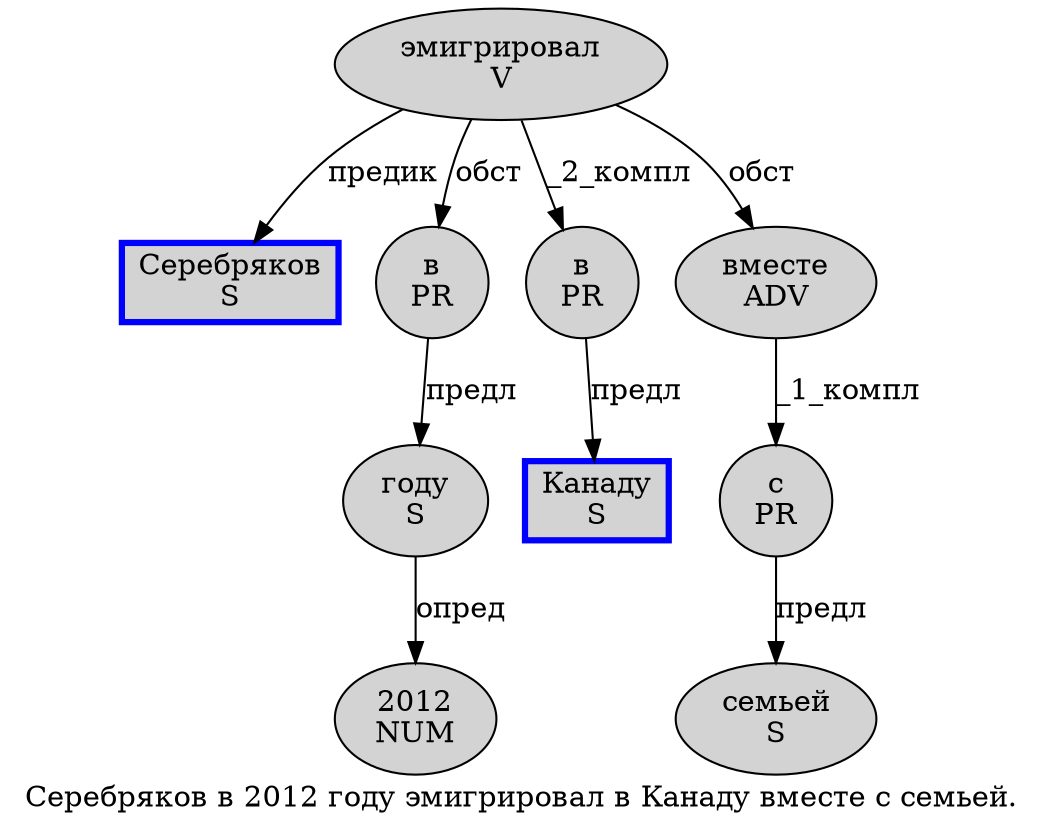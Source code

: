 digraph SENTENCE_1687 {
	graph [label="Серебряков в 2012 году эмигрировал в Канаду вместе с семьей."]
	node [style=filled]
		0 [label="Серебряков
S" color=blue fillcolor=lightgray penwidth=3 shape=box]
		1 [label="в
PR" color="" fillcolor=lightgray penwidth=1 shape=ellipse]
		2 [label="2012
NUM" color="" fillcolor=lightgray penwidth=1 shape=ellipse]
		3 [label="году
S" color="" fillcolor=lightgray penwidth=1 shape=ellipse]
		4 [label="эмигрировал
V" color="" fillcolor=lightgray penwidth=1 shape=ellipse]
		5 [label="в
PR" color="" fillcolor=lightgray penwidth=1 shape=ellipse]
		6 [label="Канаду
S" color=blue fillcolor=lightgray penwidth=3 shape=box]
		7 [label="вместе
ADV" color="" fillcolor=lightgray penwidth=1 shape=ellipse]
		8 [label="с
PR" color="" fillcolor=lightgray penwidth=1 shape=ellipse]
		9 [label="семьей
S" color="" fillcolor=lightgray penwidth=1 shape=ellipse]
			4 -> 0 [label="предик"]
			4 -> 1 [label="обст"]
			4 -> 5 [label="_2_компл"]
			4 -> 7 [label="обст"]
			7 -> 8 [label="_1_компл"]
			3 -> 2 [label="опред"]
			8 -> 9 [label="предл"]
			5 -> 6 [label="предл"]
			1 -> 3 [label="предл"]
}